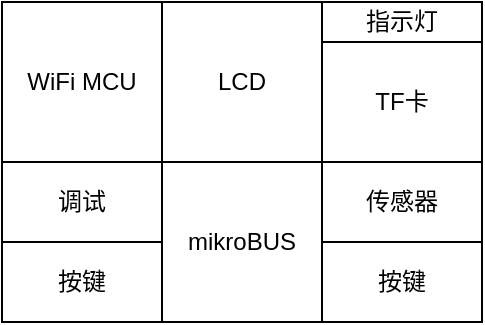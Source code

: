<mxfile version="21.8.2" type="github">
  <diagram name="第 1 页" id="U-5au5cSnlTENQNOFDw-">
    <mxGraphModel dx="1426" dy="793" grid="1" gridSize="10" guides="1" tooltips="1" connect="1" arrows="1" fold="1" page="1" pageScale="1" pageWidth="827" pageHeight="1169" math="0" shadow="0">
      <root>
        <mxCell id="0" />
        <mxCell id="1" parent="0" />
        <mxCell id="IWilqJck-cyD2AeHE69L-1" value="WiFi MCU" style="whiteSpace=wrap;html=1;aspect=fixed;" vertex="1" parent="1">
          <mxGeometry x="120" y="120" width="80" height="80" as="geometry" />
        </mxCell>
        <mxCell id="IWilqJck-cyD2AeHE69L-2" value="LCD" style="whiteSpace=wrap;html=1;aspect=fixed;" vertex="1" parent="1">
          <mxGeometry x="200" y="120" width="80" height="80" as="geometry" />
        </mxCell>
        <mxCell id="IWilqJck-cyD2AeHE69L-3" value="mikroBUS" style="whiteSpace=wrap;html=1;aspect=fixed;" vertex="1" parent="1">
          <mxGeometry x="200" y="200" width="80" height="80" as="geometry" />
        </mxCell>
        <mxCell id="IWilqJck-cyD2AeHE69L-8" value="按键" style="rounded=0;whiteSpace=wrap;html=1;" vertex="1" parent="1">
          <mxGeometry x="280" y="240" width="80" height="40" as="geometry" />
        </mxCell>
        <mxCell id="IWilqJck-cyD2AeHE69L-9" value="传感器" style="rounded=0;whiteSpace=wrap;html=1;" vertex="1" parent="1">
          <mxGeometry x="280" y="200" width="80" height="40" as="geometry" />
        </mxCell>
        <mxCell id="IWilqJck-cyD2AeHE69L-10" value="调试" style="rounded=0;whiteSpace=wrap;html=1;" vertex="1" parent="1">
          <mxGeometry x="120" y="200" width="80" height="40" as="geometry" />
        </mxCell>
        <mxCell id="IWilqJck-cyD2AeHE69L-11" value="按键" style="rounded=0;whiteSpace=wrap;html=1;" vertex="1" parent="1">
          <mxGeometry x="120" y="240" width="80" height="40" as="geometry" />
        </mxCell>
        <mxCell id="IWilqJck-cyD2AeHE69L-12" value="TF卡" style="rounded=0;whiteSpace=wrap;html=1;" vertex="1" parent="1">
          <mxGeometry x="280" y="140" width="80" height="60" as="geometry" />
        </mxCell>
        <mxCell id="IWilqJck-cyD2AeHE69L-13" value="指示灯" style="rounded=0;whiteSpace=wrap;html=1;" vertex="1" parent="1">
          <mxGeometry x="280" y="120" width="80" height="20" as="geometry" />
        </mxCell>
      </root>
    </mxGraphModel>
  </diagram>
</mxfile>
